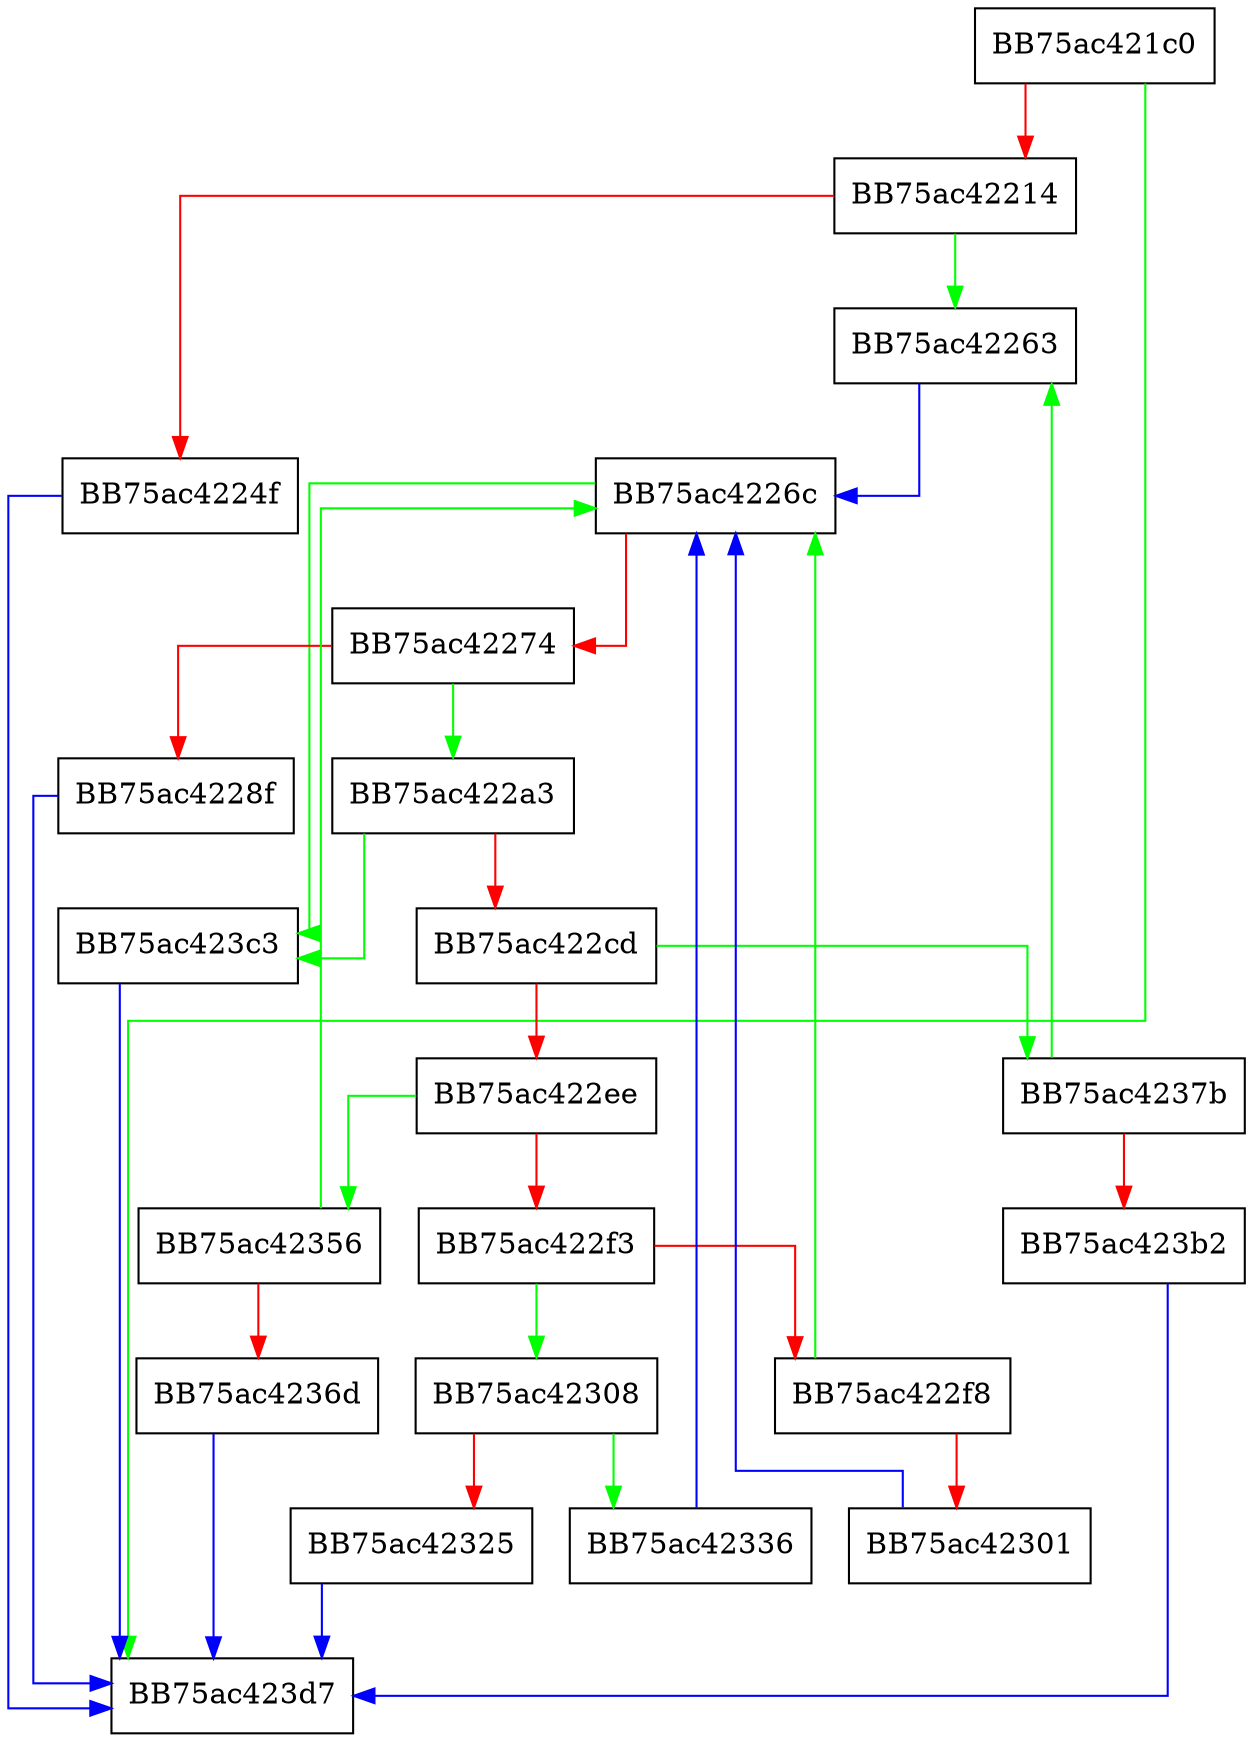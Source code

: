 digraph ParseVolumeDescriptionSequence {
  node [shape="box"];
  graph [splines=ortho];
  BB75ac421c0 -> BB75ac423d7 [color="green"];
  BB75ac421c0 -> BB75ac42214 [color="red"];
  BB75ac42214 -> BB75ac42263 [color="green"];
  BB75ac42214 -> BB75ac4224f [color="red"];
  BB75ac4224f -> BB75ac423d7 [color="blue"];
  BB75ac42263 -> BB75ac4226c [color="blue"];
  BB75ac4226c -> BB75ac423c3 [color="green"];
  BB75ac4226c -> BB75ac42274 [color="red"];
  BB75ac42274 -> BB75ac422a3 [color="green"];
  BB75ac42274 -> BB75ac4228f [color="red"];
  BB75ac4228f -> BB75ac423d7 [color="blue"];
  BB75ac422a3 -> BB75ac423c3 [color="green"];
  BB75ac422a3 -> BB75ac422cd [color="red"];
  BB75ac422cd -> BB75ac4237b [color="green"];
  BB75ac422cd -> BB75ac422ee [color="red"];
  BB75ac422ee -> BB75ac42356 [color="green"];
  BB75ac422ee -> BB75ac422f3 [color="red"];
  BB75ac422f3 -> BB75ac42308 [color="green"];
  BB75ac422f3 -> BB75ac422f8 [color="red"];
  BB75ac422f8 -> BB75ac4226c [color="green"];
  BB75ac422f8 -> BB75ac42301 [color="red"];
  BB75ac42301 -> BB75ac4226c [color="blue"];
  BB75ac42308 -> BB75ac42336 [color="green"];
  BB75ac42308 -> BB75ac42325 [color="red"];
  BB75ac42325 -> BB75ac423d7 [color="blue"];
  BB75ac42336 -> BB75ac4226c [color="blue"];
  BB75ac42356 -> BB75ac4226c [color="green"];
  BB75ac42356 -> BB75ac4236d [color="red"];
  BB75ac4236d -> BB75ac423d7 [color="blue"];
  BB75ac4237b -> BB75ac42263 [color="green"];
  BB75ac4237b -> BB75ac423b2 [color="red"];
  BB75ac423b2 -> BB75ac423d7 [color="blue"];
  BB75ac423c3 -> BB75ac423d7 [color="blue"];
}